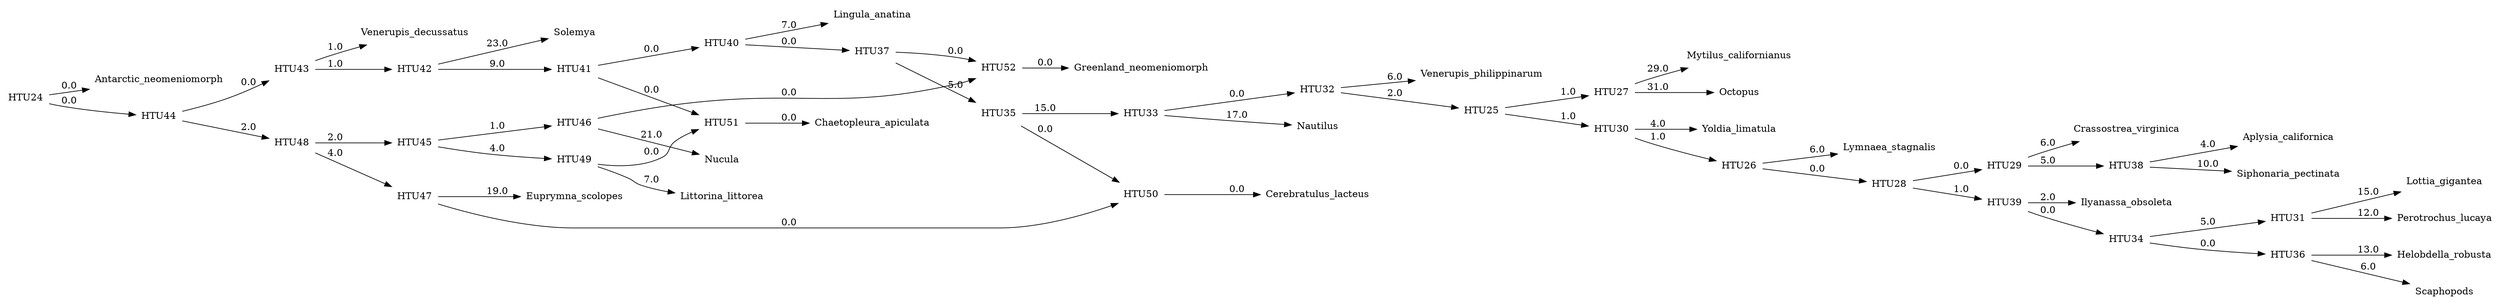 digraph G {
	rankdir = LR;	edge [colorscheme=spectral11];	node [shape = none];

    0 [label=Antarctic_neomeniomorph];
    1 [label=Aplysia_californica];
    2 [label=Cerebratulus_lacteus];
    3 [label=Chaetopleura_apiculata];
    4 [label=Crassostrea_virginica];
    5 [label=Euprymna_scolopes];
    6 [label=Greenland_neomeniomorph];
    7 [label=Helobdella_robusta];
    8 [label=Ilyanassa_obsoleta];
    9 [label=Lingula_anatina];
    10 [label=Littorina_littorea];
    11 [label=Lottia_gigantea];
    12 [label=Lymnaea_stagnalis];
    13 [label=Mytilus_californianus];
    14 [label=Nautilus];
    15 [label=Nucula];
    16 [label=Octopus];
    17 [label=Perotrochus_lucaya];
    18 [label=Scaphopods];
    19 [label=Siphonaria_pectinata];
    20 [label=Solemya];
    21 [label=Venerupis_decussatus];
    22 [label=Venerupis_philippinarum];
    23 [label=Yoldia_limatula];
    24 [label=HTU24];
    25 [label=HTU25];
    26 [label=HTU26];
    27 [label=HTU27];
    28 [label=HTU28];
    29 [label=HTU29];
    30 [label=HTU30];
    31 [label=HTU31];
    32 [label=HTU32];
    33 [label=HTU33];
    34 [label=HTU34];
    35 [label=HTU35];
    36 [label=HTU36];
    37 [label=HTU37];
    38 [label=HTU38];
    39 [label=HTU39];
    40 [label=HTU40];
    41 [label=HTU41];
    42 [label=HTU42];
    43 [label=HTU43];
    44 [label=HTU44];
    45 [label=HTU45];
    46 [label=HTU46];
    47 [label=HTU47];
    48 [label=HTU48];
    49 [label=HTU49];
    50 [label=HTU50];
    51 [label=HTU51];
    52 [label=HTU52];
    24 -> 0 [label=0.0];
    24 -> 44 [label=0.0];
    25 -> 27 [label=1.0];
    25 -> 30 [label=1.0];
    26 -> 12 [label=6.0];
    26 -> 28 [label=0.0];
    27 -> 13 [label=29.0];
    27 -> 16 [label=31.0];
    28 -> 29 [label=0.0];
    28 -> 39 [label=1.0];
    29 -> 4 [label=6.0];
    29 -> 38 [label=5.0];
    30 -> 23 [label=4.0];
    30 -> 26 [label=1.0];
    31 -> 11 [label=15.0];
    31 -> 17 [label=12.0];
    32 -> 22 [label=6.0];
    32 -> 25 [label=2.0];
    33 -> 14 [label=17.0];
    33 -> 32 [label=0.0];
    34 -> 31 [label=5.0];
    34 -> 36 [label=0.0];
    35 -> 33 [label=15.0];
    35 -> 50 [label=0.0];
    36 -> 7 [label=13.0];
    36 -> 18 [label=6.0];
    37 -> 35 [label=5.0];
    37 -> 52 [label=0.0];
    38 -> 1 [label=4.0];
    38 -> 19 [label=10.0];
    39 -> 8 [label=2.0];
    39 -> 34 [label=0.0];
    40 -> 9 [label=7.0];
    40 -> 37 [label=0.0];
    41 -> 40 [label=0.0];
    41 -> 51 [label=0.0];
    42 -> 20 [label=23.0];
    42 -> 41 [label=9.0];
    43 -> 21 [label=1.0];
    43 -> 42 [label=1.0];
    44 -> 43 [label=0.0];
    44 -> 48 [label=2.0];
    45 -> 46 [label=1.0];
    45 -> 49 [label=4.0];
    46 -> 15 [label=21.0];
    46 -> 52 [label=0.0];
    47 -> 5 [label=19.0];
    47 -> 50 [label=0.0];
    48 -> 45 [label=2.0];
    48 -> 47 [label=4.0];
    49 -> 10 [label=7.0];
    49 -> 51 [label=0.0];
    50 -> 2 [label=0.0];
    51 -> 3 [label=0.0];
    52 -> 6 [label=0.0];
}
//1892.0
digraph G {
	rankdir = LR;	edge [colorscheme=spectral11];	node [shape = none];

    0 [label=Antarctic_neomeniomorph];
    1 [label=Aplysia_californica];
    2 [label=Cerebratulus_lacteus];
    3 [label=Chaetopleura_apiculata];
    4 [label=Crassostrea_virginica];
    5 [label=Euprymna_scolopes];
    6 [label=Greenland_neomeniomorph];
    7 [label=Helobdella_robusta];
    8 [label=Ilyanassa_obsoleta];
    9 [label=Lingula_anatina];
    10 [label=Littorina_littorea];
    11 [label=Lottia_gigantea];
    12 [label=Lymnaea_stagnalis];
    13 [label=Mytilus_californianus];
    14 [label=Nautilus];
    15 [label=Nucula];
    16 [label=Octopus];
    17 [label=Perotrochus_lucaya];
    18 [label=Scaphopods];
    19 [label=Siphonaria_pectinata];
    20 [label=Solemya];
    21 [label=Venerupis_decussatus];
    22 [label=Venerupis_philippinarum];
    23 [label=Yoldia_limatula];
    24 [label=HTU24];
    25 [label=HTU25];
    26 [label=HTU26];
    27 [label=HTU27];
    28 [label=HTU28];
    29 [label=HTU29];
    30 [label=HTU30];
    31 [label=HTU31];
    32 [label=HTU32];
    33 [label=HTU33];
    34 [label=HTU34];
    35 [label=HTU35];
    36 [label=HTU36];
    37 [label=HTU37];
    38 [label=HTU38];
    39 [label=HTU39];
    40 [label=HTU40];
    41 [label=HTU41];
    42 [label=HTU42];
    43 [label=HTU43];
    44 [label=HTU44];
    45 [label=HTU45];
    46 [label=HTU46];
    24 -> 0 [label=20.0];
    24 -> 44 [label=10.0];
    25 -> 27 [label=1.0];
    25 -> 30 [label=1.0];
    26 -> 12 [label=4.0];
    26 -> 28 [label=0.0];
    27 -> 13 [label=29.0];
    27 -> 16 [label=31.0];
    28 -> 29 [label=0.0];
    28 -> 39 [label=2.0];
    29 -> 4 [label=6.0];
    29 -> 38 [label=5.0];
    30 -> 23 [label=4.0];
    30 -> 26 [label=0.0];
    31 -> 11 [label=15.0];
    31 -> 17 [label=12.0];
    32 -> 22 [label=6.0];
    32 -> 25 [label=1.0];
    33 -> 14 [label=17.0];
    33 -> 32 [label=0.0];
    34 -> 31 [label=5.0];
    34 -> 36 [label=1.0];
    35 -> 2 [label=24.0];
    35 -> 33 [label=14.0];
    36 -> 7 [label=13.0];
    36 -> 18 [label=6.0];
    37 -> 6 [label=29.0];
    37 -> 35 [label=5.0];
    38 -> 1 [label=2.0];
    38 -> 19 [label=12.0];
    39 -> 8 [label=2.0];
    39 -> 34 [label=0.0];
    40 -> 9 [label=5.0];
    40 -> 37 [label=0.0];
    41 -> 3 [label=15.0];
    41 -> 40 [label=0.0];
    42 -> 20 [label=14.0];
    42 -> 41 [label=19.0];
    43 -> 21 [label=1.0];
    43 -> 42 [label=0.0];
    44 -> 43 [label=0.0];
    44 -> 46 [label=6.0];
    45 -> 10 [label=8.0];
    45 -> 15 [label=3.0];
    46 -> 5 [label=35.0];
    46 -> 45 [label=0.0];
}
//1668.0
digraph G {
	rankdir = LR;	edge [colorscheme=spectral11];	node [shape = none];

    0 [label=Antarctic_neomeniomorph];
    1 [label=Aplysia_californica];
    2 [label=Cerebratulus_lacteus];
    3 [label=Chaetopleura_apiculata];
    4 [label=Crassostrea_virginica];
    5 [label=Euprymna_scolopes];
    6 [label=Greenland_neomeniomorph];
    7 [label=Helobdella_robusta];
    8 [label=Ilyanassa_obsoleta];
    9 [label=Lingula_anatina];
    10 [label=Littorina_littorea];
    11 [label=Lottia_gigantea];
    12 [label=Lymnaea_stagnalis];
    13 [label=Mytilus_californianus];
    14 [label=Nautilus];
    15 [label=Nucula];
    16 [label=Octopus];
    17 [label=Perotrochus_lucaya];
    18 [label=Scaphopods];
    19 [label=Siphonaria_pectinata];
    20 [label=Solemya];
    21 [label=Venerupis_decussatus];
    22 [label=Venerupis_philippinarum];
    23 [label=Yoldia_limatula];
    24 [label=HTU24];
    25 [label=HTU25];
    26 [label=HTU26];
    27 [label=HTU27];
    28 [label=HTU28];
    29 [label=HTU29];
    30 [label=HTU30];
    31 [label=HTU31];
    32 [label=HTU32];
    33 [label=HTU33];
    34 [label=HTU34];
    35 [label=HTU35];
    36 [label=HTU36];
    37 [label=HTU37];
    38 [label=HTU38];
    39 [label=HTU39];
    40 [label=HTU40];
    41 [label=HTU41];
    42 [label=HTU42];
    43 [label=HTU43];
    44 [label=HTU44];
    45 [label=HTU45];
    46 [label=HTU46];
    24 -> 0 [label=15.0];
    24 -> 43 [label=9.0];
    25 -> 27 [label=1.0];
    25 -> 30 [label=1.0];
    26 -> 12 [label=4.0];
    26 -> 28 [label=0.0];
    27 -> 13 [label=30.0];
    27 -> 16 [label=31.0];
    28 -> 29 [label=0.0];
    28 -> 38 [label=2.0];
    29 -> 4 [label=6.0];
    29 -> 37 [label=5.0];
    30 -> 23 [label=4.0];
    30 -> 26 [label=0.0];
    31 -> 11 [label=15.0];
    31 -> 17 [label=12.0];
    32 -> 22 [label=6.0];
    32 -> 25 [label=1.0];
    33 -> 14 [label=15.0];
    33 -> 32 [label=0.0];
    34 -> 31 [label=5.0];
    34 -> 36 [label=1.0];
    35 -> 2 [label=20.0];
    35 -> 33 [label=14.0];
    36 -> 7 [label=13.0];
    36 -> 18 [label=6.0];
    37 -> 1 [label=2.0];
    37 -> 19 [label=12.0];
    38 -> 8 [label=2.0];
    38 -> 34 [label=0.0];
    39 -> 9 [label=5.0];
    39 -> 35 [label=0.0];
    40 -> 3 [label=13.0];
    40 -> 39 [label=0.0];
    41 -> 20 [label=9.0];
    41 -> 40 [label=24.0];
    42 -> 21 [label=1.0];
    42 -> 41 [label=0.0];
    43 -> 42 [label=0.0];
    43 -> 46 [label=7.0];
    44 -> 10 [label=4.0];
    44 -> 45 [label=1.0];
    45 -> 6 [label=43.0];
    45 -> 15 [label=19.0];
    46 -> 5 [label=39.0];
    46 -> 44 [label=3.0];
}
//1649.0
digraph G {
	rankdir = LR;	edge [colorscheme=spectral11];	node [shape = none];

    0 [label=Antarctic_neomeniomorph];
    1 [label=Aplysia_californica];
    2 [label=Cerebratulus_lacteus];
    3 [label=Chaetopleura_apiculata];
    4 [label=Crassostrea_virginica];
    5 [label=Euprymna_scolopes];
    6 [label=Greenland_neomeniomorph];
    7 [label=Helobdella_robusta];
    8 [label=Ilyanassa_obsoleta];
    9 [label=Lingula_anatina];
    10 [label=Littorina_littorea];
    11 [label=Lottia_gigantea];
    12 [label=Lymnaea_stagnalis];
    13 [label=Mytilus_californianus];
    14 [label=Nautilus];
    15 [label=Nucula];
    16 [label=Octopus];
    17 [label=Perotrochus_lucaya];
    18 [label=Scaphopods];
    19 [label=Siphonaria_pectinata];
    20 [label=Solemya];
    21 [label=Venerupis_decussatus];
    22 [label=Venerupis_philippinarum];
    23 [label=Yoldia_limatula];
    24 [label=HTU24];
    25 [label=HTU25];
    26 [label=HTU26];
    27 [label=HTU27];
    28 [label=HTU28];
    29 [label=HTU29];
    30 [label=HTU30];
    31 [label=HTU31];
    32 [label=HTU32];
    33 [label=HTU33];
    34 [label=HTU34];
    35 [label=HTU35];
    36 [label=HTU36];
    37 [label=HTU37];
    38 [label=HTU38];
    39 [label=HTU39];
    40 [label=HTU40];
    41 [label=HTU41];
    42 [label=HTU42];
    43 [label=HTU43];
    44 [label=HTU44];
    45 [label=HTU45];
    46 [label=HTU46];
    24 -> 0 [label=15.0];
    24 -> 43 [label=9.0];
    25 -> 27 [label=1.0];
    25 -> 30 [label=1.0];
    26 -> 12 [label=4.0];
    26 -> 28 [label=0.0];
    27 -> 13 [label=30.0];
    27 -> 16 [label=31.0];
    28 -> 29 [label=0.0];
    28 -> 38 [label=2.0];
    29 -> 4 [label=6.0];
    29 -> 37 [label=5.0];
    30 -> 23 [label=4.0];
    30 -> 26 [label=0.0];
    31 -> 11 [label=15.0];
    31 -> 17 [label=12.0];
    32 -> 22 [label=6.0];
    32 -> 25 [label=1.0];
    33 -> 14 [label=15.0];
    33 -> 32 [label=0.0];
    34 -> 31 [label=5.0];
    34 -> 36 [label=1.0];
    35 -> 2 [label=20.0];
    35 -> 33 [label=14.0];
    36 -> 7 [label=13.0];
    36 -> 18 [label=6.0];
    37 -> 1 [label=2.0];
    37 -> 19 [label=12.0];
    38 -> 8 [label=2.0];
    38 -> 34 [label=0.0];
    39 -> 9 [label=5.0];
    39 -> 35 [label=0.0];
    40 -> 3 [label=13.0];
    40 -> 39 [label=0.0];
    41 -> 20 [label=9.0];
    41 -> 40 [label=24.0];
    42 -> 21 [label=1.0];
    42 -> 41 [label=0.0];
    43 -> 42 [label=0.0];
    43 -> 46 [label=7.0];
    44 -> 10 [label=4.0];
    44 -> 45 [label=1.0];
    45 -> 6 [label=43.0];
    45 -> 15 [label=19.0];
    46 -> 5 [label=39.0];
    46 -> 44 [label=3.0];
}
//1649.0
digraph G {
	rankdir = LR;	edge [colorscheme=spectral11];	node [shape = none];

    0 [label=Antarctic_neomeniomorph];
    1 [label=Aplysia_californica];
    2 [label=Cerebratulus_lacteus];
    3 [label=Chaetopleura_apiculata];
    4 [label=Crassostrea_virginica];
    5 [label=Euprymna_scolopes];
    6 [label=Greenland_neomeniomorph];
    7 [label=Helobdella_robusta];
    8 [label=Ilyanassa_obsoleta];
    9 [label=Lingula_anatina];
    10 [label=Littorina_littorea];
    11 [label=Lottia_gigantea];
    12 [label=Lymnaea_stagnalis];
    13 [label=Mytilus_californianus];
    14 [label=Nautilus];
    15 [label=Nucula];
    16 [label=Octopus];
    17 [label=Perotrochus_lucaya];
    18 [label=Scaphopods];
    19 [label=Siphonaria_pectinata];
    20 [label=Solemya];
    21 [label=Venerupis_decussatus];
    22 [label=Venerupis_philippinarum];
    23 [label=Yoldia_limatula];
    24 [label=HTU24];
    25 [label=HTU25];
    26 [label=HTU26];
    27 [label=HTU27];
    28 [label=HTU28];
    29 [label=HTU29];
    30 [label=HTU30];
    31 [label=HTU31];
    32 [label=HTU32];
    33 [label=HTU33];
    34 [label=HTU34];
    35 [label=HTU35];
    36 [label=HTU36];
    37 [label=HTU37];
    38 [label=HTU38];
    39 [label=HTU39];
    40 [label=HTU40];
    41 [label=HTU41];
    42 [label=HTU42];
    43 [label=HTU43];
    44 [label=HTU44];
    45 [label=HTU45];
    46 [label=HTU46];
    24 -> 0 [label=13.0];
    24 -> 42 [label=21.0];
    25 -> 27 [label=1.0];
    25 -> 30 [label=1.0];
    26 -> 12 [label=4.0];
    26 -> 28 [label=0.0];
    27 -> 13 [label=30.0];
    27 -> 16 [label=30.0];
    28 -> 29 [label=0.0];
    28 -> 38 [label=2.0];
    29 -> 4 [label=6.0];
    29 -> 37 [label=5.0];
    30 -> 23 [label=4.0];
    30 -> 26 [label=0.0];
    31 -> 11 [label=15.0];
    31 -> 17 [label=12.0];
    32 -> 22 [label=6.0];
    32 -> 25 [label=1.0];
    33 -> 14 [label=17.0];
    33 -> 32 [label=0.0];
    34 -> 31 [label=5.0];
    34 -> 36 [label=1.0];
    35 -> 2 [label=27.0];
    35 -> 33 [label=15.0];
    36 -> 7 [label=13.0];
    36 -> 18 [label=6.0];
    37 -> 1 [label=2.0];
    37 -> 19 [label=12.0];
    38 -> 8 [label=2.0];
    38 -> 34 [label=0.0];
    39 -> 9 [label=5.0];
    39 -> 35 [label=0.0];
    40 -> 20 [label=13.0];
    40 -> 39 [label=0.0];
    41 -> 21 [label=1.0];
    41 -> 40 [label=0.0];
    42 -> 41 [label=0.0];
    42 -> 45 [label=1.0];
    43 -> 44 [label=12.0];
    43 -> 46 [label=1.0];
    44 -> 6 [label=79.0];
    44 -> 15 [label=9.0];
    45 -> 5 [label=28.0];
    45 -> 43 [label=2.0];
    46 -> 3 [label=4.0];
    46 -> 10 [label=6.0];
}
//1624.0
digraph G {
	rankdir = LR;	edge [colorscheme=spectral11];	node [shape = none];

    0 [label=Antarctic_neomeniomorph];
    1 [label=Aplysia_californica];
    2 [label=Cerebratulus_lacteus];
    3 [label=Chaetopleura_apiculata];
    4 [label=Crassostrea_virginica];
    5 [label=Euprymna_scolopes];
    6 [label=Greenland_neomeniomorph];
    7 [label=Helobdella_robusta];
    8 [label=Ilyanassa_obsoleta];
    9 [label=Lingula_anatina];
    10 [label=Littorina_littorea];
    11 [label=Lottia_gigantea];
    12 [label=Lymnaea_stagnalis];
    13 [label=Mytilus_californianus];
    14 [label=Nautilus];
    15 [label=Nucula];
    16 [label=Octopus];
    17 [label=Perotrochus_lucaya];
    18 [label=Scaphopods];
    19 [label=Siphonaria_pectinata];
    20 [label=Solemya];
    21 [label=Venerupis_decussatus];
    22 [label=Venerupis_philippinarum];
    23 [label=Yoldia_limatula];
    24 [label=HTU24];
    25 [label=HTU25];
    26 [label=HTU26];
    27 [label=HTU27];
    28 [label=HTU28];
    29 [label=HTU29];
    30 [label=HTU30];
    31 [label=HTU31];
    32 [label=HTU32];
    33 [label=HTU33];
    34 [label=HTU34];
    35 [label=HTU35];
    36 [label=HTU36];
    37 [label=HTU37];
    38 [label=HTU38];
    39 [label=HTU39];
    40 [label=HTU40];
    41 [label=HTU41];
    42 [label=HTU42];
    43 [label=HTU43];
    44 [label=HTU44];
    45 [label=HTU45];
    46 [label=HTU46];
    24 -> 0 [label=13.0];
    24 -> 42 [label=21.0];
    25 -> 27 [label=1.0];
    25 -> 30 [label=1.0];
    26 -> 12 [label=4.0];
    26 -> 28 [label=0.0];
    27 -> 13 [label=30.0];
    27 -> 16 [label=30.0];
    28 -> 29 [label=0.0];
    28 -> 38 [label=2.0];
    29 -> 4 [label=6.0];
    29 -> 37 [label=5.0];
    30 -> 23 [label=4.0];
    30 -> 26 [label=0.0];
    31 -> 11 [label=15.0];
    31 -> 17 [label=12.0];
    32 -> 22 [label=6.0];
    32 -> 25 [label=1.0];
    33 -> 14 [label=17.0];
    33 -> 32 [label=0.0];
    34 -> 31 [label=5.0];
    34 -> 36 [label=1.0];
    35 -> 2 [label=27.0];
    35 -> 33 [label=15.0];
    36 -> 7 [label=13.0];
    36 -> 18 [label=6.0];
    37 -> 1 [label=2.0];
    37 -> 19 [label=12.0];
    38 -> 8 [label=2.0];
    38 -> 34 [label=0.0];
    39 -> 9 [label=5.0];
    39 -> 35 [label=0.0];
    40 -> 20 [label=13.0];
    40 -> 39 [label=0.0];
    41 -> 21 [label=1.0];
    41 -> 40 [label=0.0];
    42 -> 41 [label=0.0];
    42 -> 45 [label=1.0];
    43 -> 44 [label=12.0];
    43 -> 46 [label=1.0];
    44 -> 6 [label=79.0];
    44 -> 15 [label=9.0];
    45 -> 5 [label=28.0];
    45 -> 43 [label=2.0];
    46 -> 3 [label=4.0];
    46 -> 10 [label=6.0];
}
//1624.0
digraph G {
	rankdir = LR;	edge [colorscheme=spectral11];	node [shape = none];

    0 [label=Antarctic_neomeniomorph];
    1 [label=Aplysia_californica];
    2 [label=Cerebratulus_lacteus];
    3 [label=Chaetopleura_apiculata];
    4 [label=Crassostrea_virginica];
    5 [label=Euprymna_scolopes];
    6 [label=Greenland_neomeniomorph];
    7 [label=Helobdella_robusta];
    8 [label=Ilyanassa_obsoleta];
    9 [label=Lingula_anatina];
    10 [label=Littorina_littorea];
    11 [label=Lottia_gigantea];
    12 [label=Lymnaea_stagnalis];
    13 [label=Mytilus_californianus];
    14 [label=Nautilus];
    15 [label=Nucula];
    16 [label=Octopus];
    17 [label=Perotrochus_lucaya];
    18 [label=Scaphopods];
    19 [label=Siphonaria_pectinata];
    20 [label=Solemya];
    21 [label=Venerupis_decussatus];
    22 [label=Venerupis_philippinarum];
    23 [label=Yoldia_limatula];
    24 [label=HTU24];
    25 [label=HTU25];
    26 [label=HTU26];
    27 [label=HTU27];
    28 [label=HTU28];
    29 [label=HTU29];
    30 [label=HTU30];
    31 [label=HTU31];
    32 [label=HTU32];
    33 [label=HTU33];
    34 [label=HTU34];
    35 [label=HTU35];
    36 [label=HTU36];
    37 [label=HTU37];
    38 [label=HTU38];
    39 [label=HTU39];
    40 [label=HTU40];
    41 [label=HTU41];
    42 [label=HTU42];
    43 [label=HTU43];
    44 [label=HTU44];
    45 [label=HTU45];
    46 [label=HTU46];
    24 -> 0 [label=26.0];
    24 -> 43 [label=17.0];
    25 -> 27 [label=1.0];
    25 -> 30 [label=1.0];
    26 -> 12 [label=4.0];
    26 -> 28 [label=0.0];
    27 -> 13 [label=30.0];
    27 -> 16 [label=32.0];
    28 -> 29 [label=0.0];
    28 -> 38 [label=2.0];
    29 -> 4 [label=6.0];
    29 -> 37 [label=5.0];
    30 -> 23 [label=4.0];
    30 -> 26 [label=0.0];
    31 -> 11 [label=15.0];
    31 -> 17 [label=12.0];
    32 -> 22 [label=6.0];
    32 -> 25 [label=1.0];
    33 -> 14 [label=19.0];
    33 -> 32 [label=0.0];
    34 -> 31 [label=5.0];
    34 -> 35 [label=1.0];
    35 -> 7 [label=13.0];
    35 -> 18 [label=6.0];
    36 -> 6 [label=30.0];
    36 -> 33 [label=14.0];
    37 -> 1 [label=2.0];
    37 -> 19 [label=12.0];
    38 -> 8 [label=2.0];
    38 -> 34 [label=0.0];
    39 -> 9 [label=5.0];
    39 -> 36 [label=0.0];
    40 -> 3 [label=17.0];
    40 -> 39 [label=0.0];
    41 -> 20 [label=13.0];
    41 -> 40 [label=19.0];
    42 -> 21 [label=1.0];
    42 -> 41 [label=0.0];
    43 -> 42 [label=0.0];
    43 -> 46 [label=2.0];
    44 -> 10 [label=21.0];
    44 -> 15 [label=5.0];
    45 -> 2 [label=29.0];
    45 -> 5 [label=15.0];
    46 -> 44 [label=6.0];
    46 -> 45 [label=4.0];
}
//1613.0
digraph G {
	rankdir = LR;	edge [colorscheme=spectral11];	node [shape = none];

    0 [label=Antarctic_neomeniomorph];
    1 [label=Aplysia_californica];
    2 [label=Cerebratulus_lacteus];
    3 [label=Chaetopleura_apiculata];
    4 [label=Crassostrea_virginica];
    5 [label=Euprymna_scolopes];
    6 [label=Greenland_neomeniomorph];
    7 [label=Helobdella_robusta];
    8 [label=Ilyanassa_obsoleta];
    9 [label=Lingula_anatina];
    10 [label=Littorina_littorea];
    11 [label=Lottia_gigantea];
    12 [label=Lymnaea_stagnalis];
    13 [label=Mytilus_californianus];
    14 [label=Nautilus];
    15 [label=Nucula];
    16 [label=Octopus];
    17 [label=Perotrochus_lucaya];
    18 [label=Scaphopods];
    19 [label=Siphonaria_pectinata];
    20 [label=Solemya];
    21 [label=Venerupis_decussatus];
    22 [label=Venerupis_philippinarum];
    23 [label=Yoldia_limatula];
    24 [label=HTU24];
    25 [label=HTU25];
    26 [label=HTU26];
    27 [label=HTU27];
    28 [label=HTU28];
    29 [label=HTU29];
    30 [label=HTU30];
    31 [label=HTU31];
    32 [label=HTU32];
    33 [label=HTU33];
    34 [label=HTU34];
    35 [label=HTU35];
    36 [label=HTU36];
    37 [label=HTU37];
    38 [label=HTU38];
    39 [label=HTU39];
    40 [label=HTU40];
    41 [label=HTU41];
    42 [label=HTU42];
    43 [label=HTU43];
    44 [label=HTU44];
    45 [label=HTU45];
    46 [label=HTU46];
    24 -> 0 [label=26.0];
    24 -> 43 [label=17.0];
    25 -> 27 [label=1.0];
    25 -> 30 [label=1.0];
    26 -> 12 [label=4.0];
    26 -> 28 [label=0.0];
    27 -> 13 [label=30.0];
    27 -> 16 [label=32.0];
    28 -> 29 [label=0.0];
    28 -> 38 [label=2.0];
    29 -> 4 [label=6.0];
    29 -> 37 [label=5.0];
    30 -> 23 [label=4.0];
    30 -> 26 [label=0.0];
    31 -> 11 [label=15.0];
    31 -> 17 [label=12.0];
    32 -> 22 [label=6.0];
    32 -> 25 [label=1.0];
    33 -> 14 [label=19.0];
    33 -> 32 [label=0.0];
    34 -> 31 [label=5.0];
    34 -> 35 [label=1.0];
    35 -> 7 [label=13.0];
    35 -> 18 [label=6.0];
    36 -> 6 [label=30.0];
    36 -> 33 [label=14.0];
    37 -> 1 [label=2.0];
    37 -> 19 [label=12.0];
    38 -> 8 [label=2.0];
    38 -> 34 [label=0.0];
    39 -> 9 [label=5.0];
    39 -> 36 [label=0.0];
    40 -> 3 [label=17.0];
    40 -> 39 [label=0.0];
    41 -> 20 [label=13.0];
    41 -> 40 [label=19.0];
    42 -> 21 [label=1.0];
    42 -> 41 [label=0.0];
    43 -> 42 [label=0.0];
    43 -> 46 [label=2.0];
    44 -> 10 [label=21.0];
    44 -> 15 [label=5.0];
    45 -> 2 [label=29.0];
    45 -> 5 [label=15.0];
    46 -> 44 [label=6.0];
    46 -> 45 [label=4.0];
}
//1613.0
digraph G {
	rankdir = LR;	edge [colorscheme=spectral11];	node [shape = none];

    0 [label=Antarctic_neomeniomorph];
    1 [label=Aplysia_californica];
    2 [label=Cerebratulus_lacteus];
    3 [label=Chaetopleura_apiculata];
    4 [label=Crassostrea_virginica];
    5 [label=Euprymna_scolopes];
    6 [label=Greenland_neomeniomorph];
    7 [label=Helobdella_robusta];
    8 [label=Ilyanassa_obsoleta];
    9 [label=Lingula_anatina];
    10 [label=Littorina_littorea];
    11 [label=Lottia_gigantea];
    12 [label=Lymnaea_stagnalis];
    13 [label=Mytilus_californianus];
    14 [label=Nautilus];
    15 [label=Nucula];
    16 [label=Octopus];
    17 [label=Perotrochus_lucaya];
    18 [label=Scaphopods];
    19 [label=Siphonaria_pectinata];
    20 [label=Solemya];
    21 [label=Venerupis_decussatus];
    22 [label=Venerupis_philippinarum];
    23 [label=Yoldia_limatula];
    24 [label=HTU24];
    25 [label=HTU25];
    26 [label=HTU26];
    27 [label=HTU27];
    28 [label=HTU28];
    29 [label=HTU29];
    30 [label=HTU30];
    31 [label=HTU31];
    32 [label=HTU32];
    33 [label=HTU33];
    34 [label=HTU34];
    35 [label=HTU35];
    36 [label=HTU36];
    37 [label=HTU37];
    38 [label=HTU38];
    39 [label=HTU39];
    40 [label=HTU40];
    41 [label=HTU41];
    42 [label=HTU42];
    43 [label=HTU43];
    44 [label=HTU44];
    45 [label=HTU45];
    46 [label=HTU46];
    24 -> 0 [label=24.0];
    24 -> 41 [label=14.0];
    25 -> 27 [label=1.0];
    25 -> 30 [label=1.0];
    26 -> 12 [label=4.0];
    26 -> 28 [label=0.0];
    27 -> 13 [label=30.0];
    27 -> 16 [label=30.0];
    28 -> 29 [label=0.0];
    28 -> 37 [label=2.0];
    29 -> 4 [label=6.0];
    29 -> 36 [label=5.0];
    30 -> 23 [label=4.0];
    30 -> 26 [label=0.0];
    31 -> 11 [label=15.0];
    31 -> 17 [label=12.0];
    32 -> 22 [label=6.0];
    32 -> 25 [label=1.0];
    33 -> 14 [label=13.0];
    33 -> 32 [label=0.0];
    34 -> 31 [label=5.0];
    34 -> 35 [label=1.0];
    35 -> 7 [label=13.0];
    35 -> 18 [label=6.0];
    36 -> 1 [label=2.0];
    36 -> 19 [label=12.0];
    37 -> 8 [label=2.0];
    37 -> 34 [label=0.0];
    38 -> 9 [label=5.0];
    38 -> 33 [label=0.0];
    39 -> 20 [label=15.0];
    39 -> 38 [label=0.0];
    40 -> 21 [label=1.0];
    40 -> 39 [label=0.0];
    41 -> 40 [label=0.0];
    41 -> 45 [label=2.0];
    42 -> 43 [label=0.0];
    42 -> 46 [label=4.0];
    43 -> 6 [label=47.0];
    43 -> 15 [label=19.0];
    44 -> 2 [label=52.0];
    44 -> 5 [label=21.0];
    45 -> 42 [label=6.0];
    45 -> 44 [label=2.0];
    46 -> 3 [label=5.0];
    46 -> 10 [label=6.0];
}
//1588.0
digraph G {
	rankdir = LR;	edge [colorscheme=spectral11];	node [shape = none];

    0 [label=Antarctic_neomeniomorph];
    1 [label=Aplysia_californica];
    2 [label=Cerebratulus_lacteus];
    3 [label=Chaetopleura_apiculata];
    4 [label=Crassostrea_virginica];
    5 [label=Euprymna_scolopes];
    6 [label=Greenland_neomeniomorph];
    7 [label=Helobdella_robusta];
    8 [label=Ilyanassa_obsoleta];
    9 [label=Lingula_anatina];
    10 [label=Littorina_littorea];
    11 [label=Lottia_gigantea];
    12 [label=Lymnaea_stagnalis];
    13 [label=Mytilus_californianus];
    14 [label=Nautilus];
    15 [label=Nucula];
    16 [label=Octopus];
    17 [label=Perotrochus_lucaya];
    18 [label=Scaphopods];
    19 [label=Siphonaria_pectinata];
    20 [label=Solemya];
    21 [label=Venerupis_decussatus];
    22 [label=Venerupis_philippinarum];
    23 [label=Yoldia_limatula];
    24 [label=HTU24];
    25 [label=HTU25];
    26 [label=HTU26];
    27 [label=HTU27];
    28 [label=HTU28];
    29 [label=HTU29];
    30 [label=HTU30];
    31 [label=HTU31];
    32 [label=HTU32];
    33 [label=HTU33];
    34 [label=HTU34];
    35 [label=HTU35];
    36 [label=HTU36];
    37 [label=HTU37];
    38 [label=HTU38];
    39 [label=HTU39];
    40 [label=HTU40];
    41 [label=HTU41];
    42 [label=HTU42];
    43 [label=HTU43];
    44 [label=HTU44];
    45 [label=HTU45];
    46 [label=HTU46];
    24 -> 0 [label=24.0];
    24 -> 41 [label=14.0];
    25 -> 27 [label=1.0];
    25 -> 30 [label=1.0];
    26 -> 12 [label=4.0];
    26 -> 28 [label=0.0];
    27 -> 13 [label=30.0];
    27 -> 16 [label=30.0];
    28 -> 29 [label=0.0];
    28 -> 37 [label=2.0];
    29 -> 4 [label=6.0];
    29 -> 36 [label=5.0];
    30 -> 23 [label=4.0];
    30 -> 26 [label=0.0];
    31 -> 11 [label=15.0];
    31 -> 17 [label=12.0];
    32 -> 22 [label=6.0];
    32 -> 25 [label=1.0];
    33 -> 14 [label=13.0];
    33 -> 32 [label=0.0];
    34 -> 31 [label=5.0];
    34 -> 35 [label=1.0];
    35 -> 7 [label=13.0];
    35 -> 18 [label=6.0];
    36 -> 1 [label=2.0];
    36 -> 19 [label=12.0];
    37 -> 8 [label=2.0];
    37 -> 34 [label=0.0];
    38 -> 9 [label=5.0];
    38 -> 33 [label=0.0];
    39 -> 20 [label=15.0];
    39 -> 38 [label=0.0];
    40 -> 21 [label=1.0];
    40 -> 39 [label=0.0];
    41 -> 40 [label=0.0];
    41 -> 45 [label=2.0];
    42 -> 43 [label=0.0];
    42 -> 46 [label=4.0];
    43 -> 6 [label=47.0];
    43 -> 15 [label=19.0];
    44 -> 2 [label=52.0];
    44 -> 5 [label=21.0];
    45 -> 42 [label=6.0];
    45 -> 44 [label=2.0];
    46 -> 3 [label=5.0];
    46 -> 10 [label=6.0];
}
//1588.0
digraph G {
	rankdir = LR;	edge [colorscheme=spectral11];	node [shape = none];

    0 [label=Antarctic_neomeniomorph];
    1 [label=Aplysia_californica];
    2 [label=Cerebratulus_lacteus];
    3 [label=Chaetopleura_apiculata];
    4 [label=Crassostrea_virginica];
    5 [label=Euprymna_scolopes];
    6 [label=Greenland_neomeniomorph];
    7 [label=Helobdella_robusta];
    8 [label=Ilyanassa_obsoleta];
    9 [label=Lingula_anatina];
    10 [label=Littorina_littorea];
    11 [label=Lottia_gigantea];
    12 [label=Lymnaea_stagnalis];
    13 [label=Mytilus_californianus];
    14 [label=Nautilus];
    15 [label=Nucula];
    16 [label=Octopus];
    17 [label=Perotrochus_lucaya];
    18 [label=Scaphopods];
    19 [label=Siphonaria_pectinata];
    20 [label=Solemya];
    21 [label=Venerupis_decussatus];
    22 [label=Venerupis_philippinarum];
    23 [label=Yoldia_limatula];
    24 [label=HTU24];
    25 [label=HTU25];
    26 [label=HTU26];
    27 [label=HTU27];
    28 [label=HTU28];
    29 [label=HTU29];
    30 [label=HTU30];
    31 [label=HTU31];
    32 [label=HTU32];
    33 [label=HTU33];
    34 [label=HTU34];
    35 [label=HTU35];
    36 [label=HTU36];
    37 [label=HTU37];
    38 [label=HTU38];
    39 [label=HTU39];
    40 [label=HTU40];
    41 [label=HTU41];
    42 [label=HTU42];
    43 [label=HTU43];
    44 [label=HTU44];
    45 [label=HTU45];
    46 [label=HTU46];
    24 -> 0 [label=24.0];
    24 -> 41 [label=14.0];
    25 -> 27 [label=1.0];
    25 -> 30 [label=1.0];
    26 -> 12 [label=4.0];
    26 -> 28 [label=0.0];
    27 -> 13 [label=30.0];
    27 -> 16 [label=30.0];
    28 -> 29 [label=0.0];
    28 -> 37 [label=2.0];
    29 -> 4 [label=6.0];
    29 -> 36 [label=5.0];
    30 -> 23 [label=4.0];
    30 -> 26 [label=0.0];
    31 -> 11 [label=15.0];
    31 -> 17 [label=12.0];
    32 -> 22 [label=6.0];
    32 -> 25 [label=1.0];
    33 -> 14 [label=13.0];
    33 -> 32 [label=0.0];
    34 -> 31 [label=5.0];
    34 -> 35 [label=1.0];
    35 -> 7 [label=13.0];
    35 -> 18 [label=6.0];
    36 -> 1 [label=2.0];
    36 -> 19 [label=12.0];
    37 -> 8 [label=2.0];
    37 -> 34 [label=0.0];
    38 -> 9 [label=5.0];
    38 -> 33 [label=0.0];
    39 -> 20 [label=15.0];
    39 -> 38 [label=0.0];
    40 -> 21 [label=1.0];
    40 -> 39 [label=0.0];
    41 -> 40 [label=0.0];
    41 -> 45 [label=2.0];
    42 -> 43 [label=0.0];
    42 -> 46 [label=4.0];
    43 -> 6 [label=47.0];
    43 -> 15 [label=19.0];
    44 -> 2 [label=52.0];
    44 -> 5 [label=21.0];
    45 -> 42 [label=6.0];
    45 -> 44 [label=2.0];
    46 -> 3 [label=5.0];
    46 -> 10 [label=6.0];
}
//1588.0
